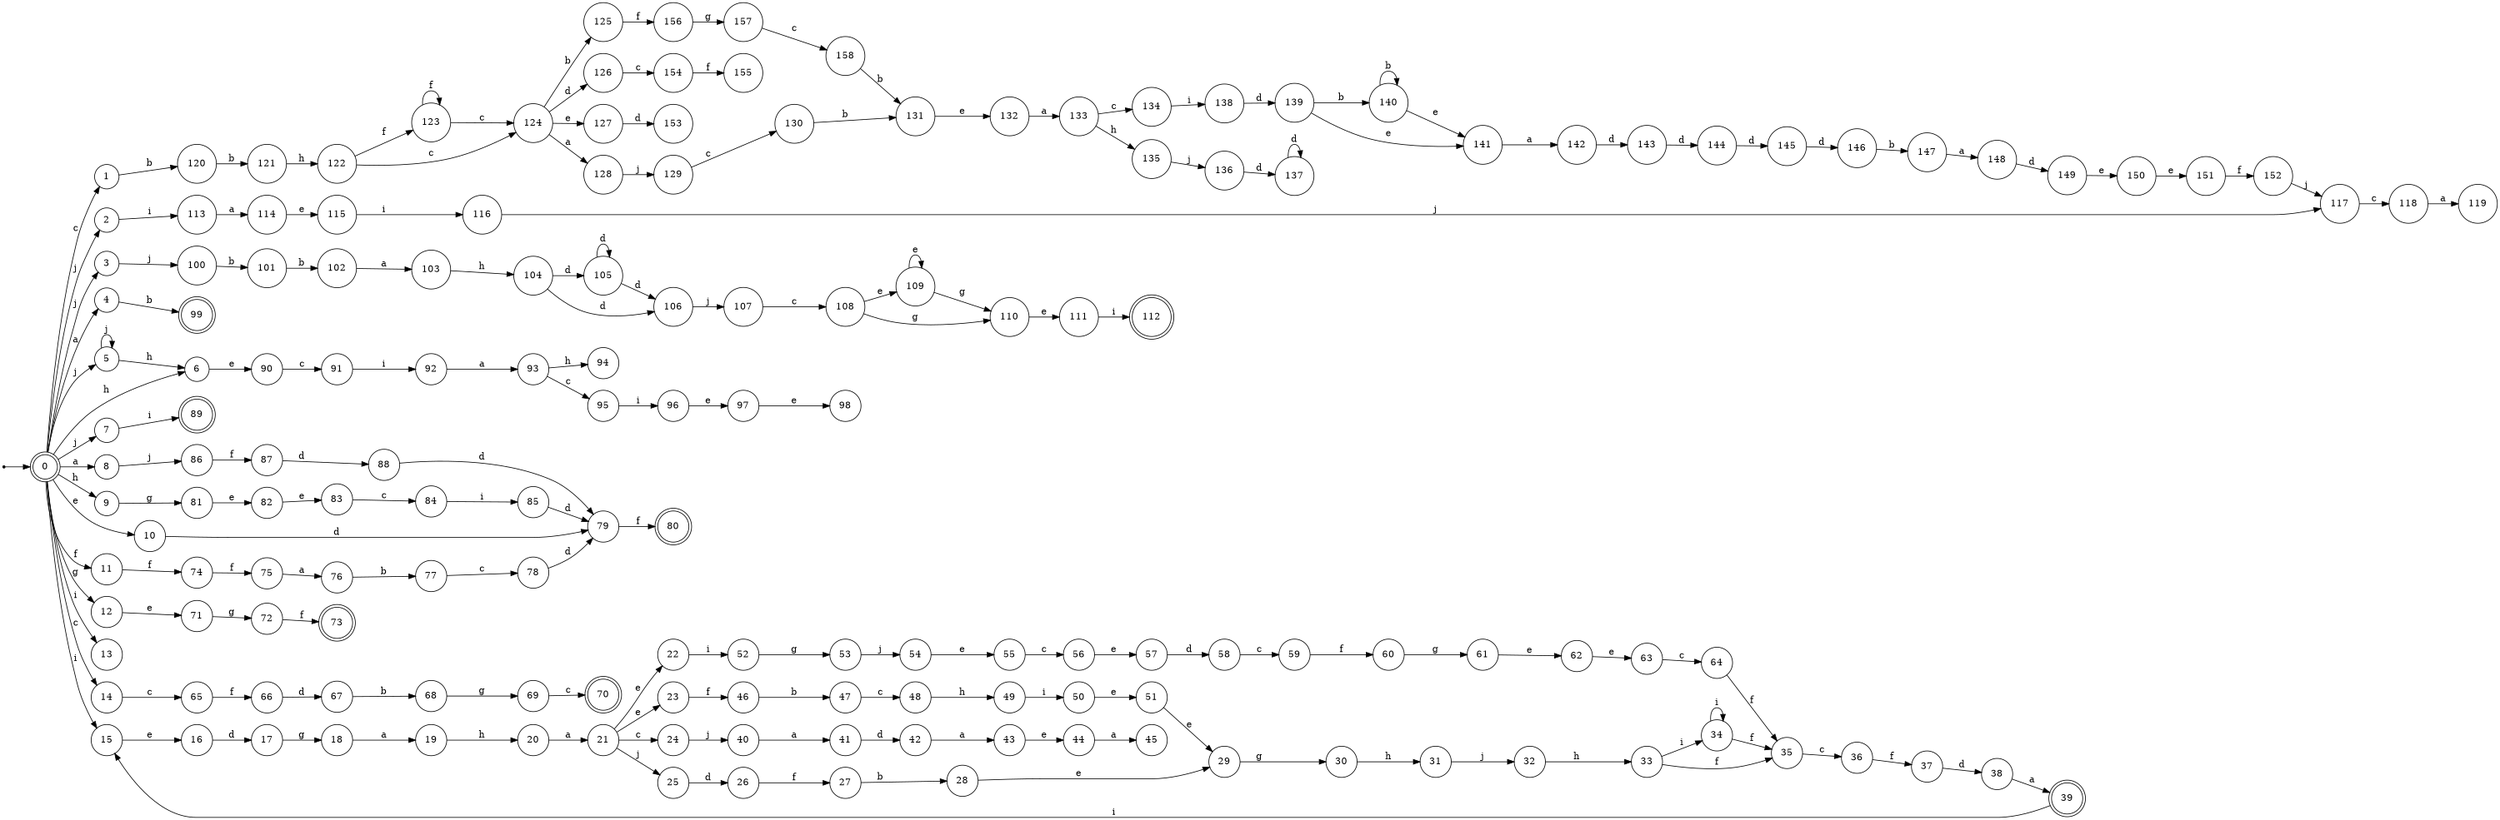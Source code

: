 digraph finite_state_machine {
rankdir=LR;
size="20,20";
node [shape = point]; "dummy0"
node [shape = doublecircle]; "0";"dummy0" -> "0";
node [shape = circle]; "1";
node [shape = circle]; "2";
node [shape = circle]; "3";
node [shape = circle]; "4";
node [shape = circle]; "5";
node [shape = circle]; "6";
node [shape = circle]; "7";
node [shape = circle]; "8";
node [shape = circle]; "9";
node [shape = circle]; "10";
node [shape = circle]; "11";
node [shape = circle]; "12";
node [shape = circle]; "13";
node [shape = circle]; "14";
node [shape = circle]; "15";
node [shape = circle]; "16";
node [shape = circle]; "17";
node [shape = circle]; "18";
node [shape = circle]; "19";
node [shape = circle]; "20";
node [shape = circle]; "21";
node [shape = circle]; "22";
node [shape = circle]; "23";
node [shape = circle]; "24";
node [shape = circle]; "25";
node [shape = circle]; "26";
node [shape = circle]; "27";
node [shape = circle]; "28";
node [shape = circle]; "29";
node [shape = circle]; "30";
node [shape = circle]; "31";
node [shape = circle]; "32";
node [shape = circle]; "33";
node [shape = circle]; "34";
node [shape = circle]; "35";
node [shape = circle]; "36";
node [shape = circle]; "37";
node [shape = circle]; "38";
node [shape = doublecircle]; "39";node [shape = circle]; "40";
node [shape = circle]; "41";
node [shape = circle]; "42";
node [shape = circle]; "43";
node [shape = circle]; "44";
node [shape = circle]; "45";
node [shape = circle]; "46";
node [shape = circle]; "47";
node [shape = circle]; "48";
node [shape = circle]; "49";
node [shape = circle]; "50";
node [shape = circle]; "51";
node [shape = circle]; "52";
node [shape = circle]; "53";
node [shape = circle]; "54";
node [shape = circle]; "55";
node [shape = circle]; "56";
node [shape = circle]; "57";
node [shape = circle]; "58";
node [shape = circle]; "59";
node [shape = circle]; "60";
node [shape = circle]; "61";
node [shape = circle]; "62";
node [shape = circle]; "63";
node [shape = circle]; "64";
node [shape = circle]; "65";
node [shape = circle]; "66";
node [shape = circle]; "67";
node [shape = circle]; "68";
node [shape = circle]; "69";
node [shape = doublecircle]; "70";node [shape = circle]; "71";
node [shape = circle]; "72";
node [shape = doublecircle]; "73";node [shape = circle]; "74";
node [shape = circle]; "75";
node [shape = circle]; "76";
node [shape = circle]; "77";
node [shape = circle]; "78";
node [shape = circle]; "79";
node [shape = doublecircle]; "80";node [shape = circle]; "81";
node [shape = circle]; "82";
node [shape = circle]; "83";
node [shape = circle]; "84";
node [shape = circle]; "85";
node [shape = circle]; "86";
node [shape = circle]; "87";
node [shape = circle]; "88";
node [shape = doublecircle]; "89";node [shape = circle]; "90";
node [shape = circle]; "91";
node [shape = circle]; "92";
node [shape = circle]; "93";
node [shape = circle]; "94";
node [shape = circle]; "95";
node [shape = circle]; "96";
node [shape = circle]; "97";
node [shape = circle]; "98";
node [shape = doublecircle]; "99";node [shape = circle]; "100";
node [shape = circle]; "101";
node [shape = circle]; "102";
node [shape = circle]; "103";
node [shape = circle]; "104";
node [shape = circle]; "105";
node [shape = circle]; "106";
node [shape = circle]; "107";
node [shape = circle]; "108";
node [shape = circle]; "109";
node [shape = circle]; "110";
node [shape = circle]; "111";
node [shape = doublecircle]; "112";node [shape = circle]; "113";
node [shape = circle]; "114";
node [shape = circle]; "115";
node [shape = circle]; "116";
node [shape = circle]; "117";
node [shape = circle]; "118";
node [shape = circle]; "119";
node [shape = circle]; "120";
node [shape = circle]; "121";
node [shape = circle]; "122";
node [shape = circle]; "123";
node [shape = circle]; "124";
node [shape = circle]; "125";
node [shape = circle]; "126";
node [shape = circle]; "127";
node [shape = circle]; "128";
node [shape = circle]; "129";
node [shape = circle]; "130";
node [shape = circle]; "131";
node [shape = circle]; "132";
node [shape = circle]; "133";
node [shape = circle]; "134";
node [shape = circle]; "135";
node [shape = circle]; "136";
node [shape = circle]; "137";
node [shape = circle]; "138";
node [shape = circle]; "139";
node [shape = circle]; "140";
node [shape = circle]; "141";
node [shape = circle]; "142";
node [shape = circle]; "143";
node [shape = circle]; "144";
node [shape = circle]; "145";
node [shape = circle]; "146";
node [shape = circle]; "147";
node [shape = circle]; "148";
node [shape = circle]; "149";
node [shape = circle]; "150";
node [shape = circle]; "151";
node [shape = circle]; "152";
node [shape = circle]; "153";
node [shape = circle]; "154";
node [shape = circle]; "155";
node [shape = circle]; "156";
node [shape = circle]; "157";
node [shape = circle]; "158";
"0" -> "1" [label = "c"];
 "0" -> "14" [label = "c"];
 "0" -> "2" [label = "j"];
 "0" -> "3" [label = "j"];
 "0" -> "5" [label = "j"];
 "0" -> "7" [label = "j"];
 "0" -> "8" [label = "a"];
 "0" -> "4" [label = "a"];
 "0" -> "9" [label = "h"];
 "0" -> "6" [label = "h"];
 "0" -> "10" [label = "e"];
 "0" -> "11" [label = "f"];
 "0" -> "12" [label = "g"];
 "0" -> "13" [label = "i"];
 "0" -> "15" [label = "i"];
 "15" -> "16" [label = "e"];
 "16" -> "17" [label = "d"];
 "17" -> "18" [label = "g"];
 "18" -> "19" [label = "a"];
 "19" -> "20" [label = "h"];
 "20" -> "21" [label = "a"];
 "21" -> "22" [label = "e"];
 "21" -> "23" [label = "e"];
 "21" -> "24" [label = "c"];
 "21" -> "25" [label = "j"];
 "25" -> "26" [label = "d"];
 "26" -> "27" [label = "f"];
 "27" -> "28" [label = "b"];
 "28" -> "29" [label = "e"];
 "29" -> "30" [label = "g"];
 "30" -> "31" [label = "h"];
 "31" -> "32" [label = "j"];
 "32" -> "33" [label = "h"];
 "33" -> "34" [label = "i"];
 "33" -> "35" [label = "f"];
 "35" -> "36" [label = "c"];
 "36" -> "37" [label = "f"];
 "37" -> "38" [label = "d"];
 "38" -> "39" [label = "a"];
 "39" -> "15" [label = "i"];
 "34" -> "34" [label = "i"];
 "34" -> "35" [label = "f"];
 "24" -> "40" [label = "j"];
 "40" -> "41" [label = "a"];
 "41" -> "42" [label = "d"];
 "42" -> "43" [label = "a"];
 "43" -> "44" [label = "e"];
 "44" -> "45" [label = "a"];
 "23" -> "46" [label = "f"];
 "46" -> "47" [label = "b"];
 "47" -> "48" [label = "c"];
 "48" -> "49" [label = "h"];
 "49" -> "50" [label = "i"];
 "50" -> "51" [label = "e"];
 "51" -> "29" [label = "e"];
 "22" -> "52" [label = "i"];
 "52" -> "53" [label = "g"];
 "53" -> "54" [label = "j"];
 "54" -> "55" [label = "e"];
 "55" -> "56" [label = "c"];
 "56" -> "57" [label = "e"];
 "57" -> "58" [label = "d"];
 "58" -> "59" [label = "c"];
 "59" -> "60" [label = "f"];
 "60" -> "61" [label = "g"];
 "61" -> "62" [label = "e"];
 "62" -> "63" [label = "e"];
 "63" -> "64" [label = "c"];
 "64" -> "35" [label = "f"];
 "14" -> "65" [label = "c"];
 "65" -> "66" [label = "f"];
 "66" -> "67" [label = "d"];
 "67" -> "68" [label = "b"];
 "68" -> "69" [label = "g"];
 "69" -> "70" [label = "c"];
 "12" -> "71" [label = "e"];
 "71" -> "72" [label = "g"];
 "72" -> "73" [label = "f"];
 "11" -> "74" [label = "f"];
 "74" -> "75" [label = "f"];
 "75" -> "76" [label = "a"];
 "76" -> "77" [label = "b"];
 "77" -> "78" [label = "c"];
 "78" -> "79" [label = "d"];
 "79" -> "80" [label = "f"];
 "10" -> "79" [label = "d"];
 "9" -> "81" [label = "g"];
 "81" -> "82" [label = "e"];
 "82" -> "83" [label = "e"];
 "83" -> "84" [label = "c"];
 "84" -> "85" [label = "i"];
 "85" -> "79" [label = "d"];
 "8" -> "86" [label = "j"];
 "86" -> "87" [label = "f"];
 "87" -> "88" [label = "d"];
 "88" -> "79" [label = "d"];
 "7" -> "89" [label = "i"];
 "6" -> "90" [label = "e"];
 "90" -> "91" [label = "c"];
 "91" -> "92" [label = "i"];
 "92" -> "93" [label = "a"];
 "93" -> "94" [label = "h"];
 "93" -> "95" [label = "c"];
 "95" -> "96" [label = "i"];
 "96" -> "97" [label = "e"];
 "97" -> "98" [label = "e"];
 "5" -> "5" [label = "j"];
 "5" -> "6" [label = "h"];
 "4" -> "99" [label = "b"];
 "3" -> "100" [label = "j"];
 "100" -> "101" [label = "b"];
 "101" -> "102" [label = "b"];
 "102" -> "103" [label = "a"];
 "103" -> "104" [label = "h"];
 "104" -> "105" [label = "d"];
 "104" -> "106" [label = "d"];
 "106" -> "107" [label = "j"];
 "107" -> "108" [label = "c"];
 "108" -> "109" [label = "e"];
 "108" -> "110" [label = "g"];
 "110" -> "111" [label = "e"];
 "111" -> "112" [label = "i"];
 "109" -> "109" [label = "e"];
 "109" -> "110" [label = "g"];
 "105" -> "105" [label = "d"];
 "105" -> "106" [label = "d"];
 "2" -> "113" [label = "i"];
 "113" -> "114" [label = "a"];
 "114" -> "115" [label = "e"];
 "115" -> "116" [label = "i"];
 "116" -> "117" [label = "j"];
 "117" -> "118" [label = "c"];
 "118" -> "119" [label = "a"];
 "1" -> "120" [label = "b"];
 "120" -> "121" [label = "b"];
 "121" -> "122" [label = "h"];
 "122" -> "123" [label = "f"];
 "122" -> "124" [label = "c"];
 "124" -> "125" [label = "b"];
 "124" -> "126" [label = "d"];
 "124" -> "127" [label = "e"];
 "124" -> "128" [label = "a"];
 "128" -> "129" [label = "j"];
 "129" -> "130" [label = "c"];
 "130" -> "131" [label = "b"];
 "131" -> "132" [label = "e"];
 "132" -> "133" [label = "a"];
 "133" -> "134" [label = "c"];
 "133" -> "135" [label = "h"];
 "135" -> "136" [label = "j"];
 "136" -> "137" [label = "d"];
 "137" -> "137" [label = "d"];
 "134" -> "138" [label = "i"];
 "138" -> "139" [label = "d"];
 "139" -> "140" [label = "b"];
 "139" -> "141" [label = "e"];
 "141" -> "142" [label = "a"];
 "142" -> "143" [label = "d"];
 "143" -> "144" [label = "d"];
 "144" -> "145" [label = "d"];
 "145" -> "146" [label = "d"];
 "146" -> "147" [label = "b"];
 "147" -> "148" [label = "a"];
 "148" -> "149" [label = "d"];
 "149" -> "150" [label = "e"];
 "150" -> "151" [label = "e"];
 "151" -> "152" [label = "f"];
 "152" -> "117" [label = "j"];
 "140" -> "140" [label = "b"];
 "140" -> "141" [label = "e"];
 "127" -> "153" [label = "d"];
 "126" -> "154" [label = "c"];
 "154" -> "155" [label = "f"];
 "125" -> "156" [label = "f"];
 "156" -> "157" [label = "g"];
 "157" -> "158" [label = "c"];
 "158" -> "131" [label = "b"];
 "123" -> "123" [label = "f"];
 "123" -> "124" [label = "c"];
 }
